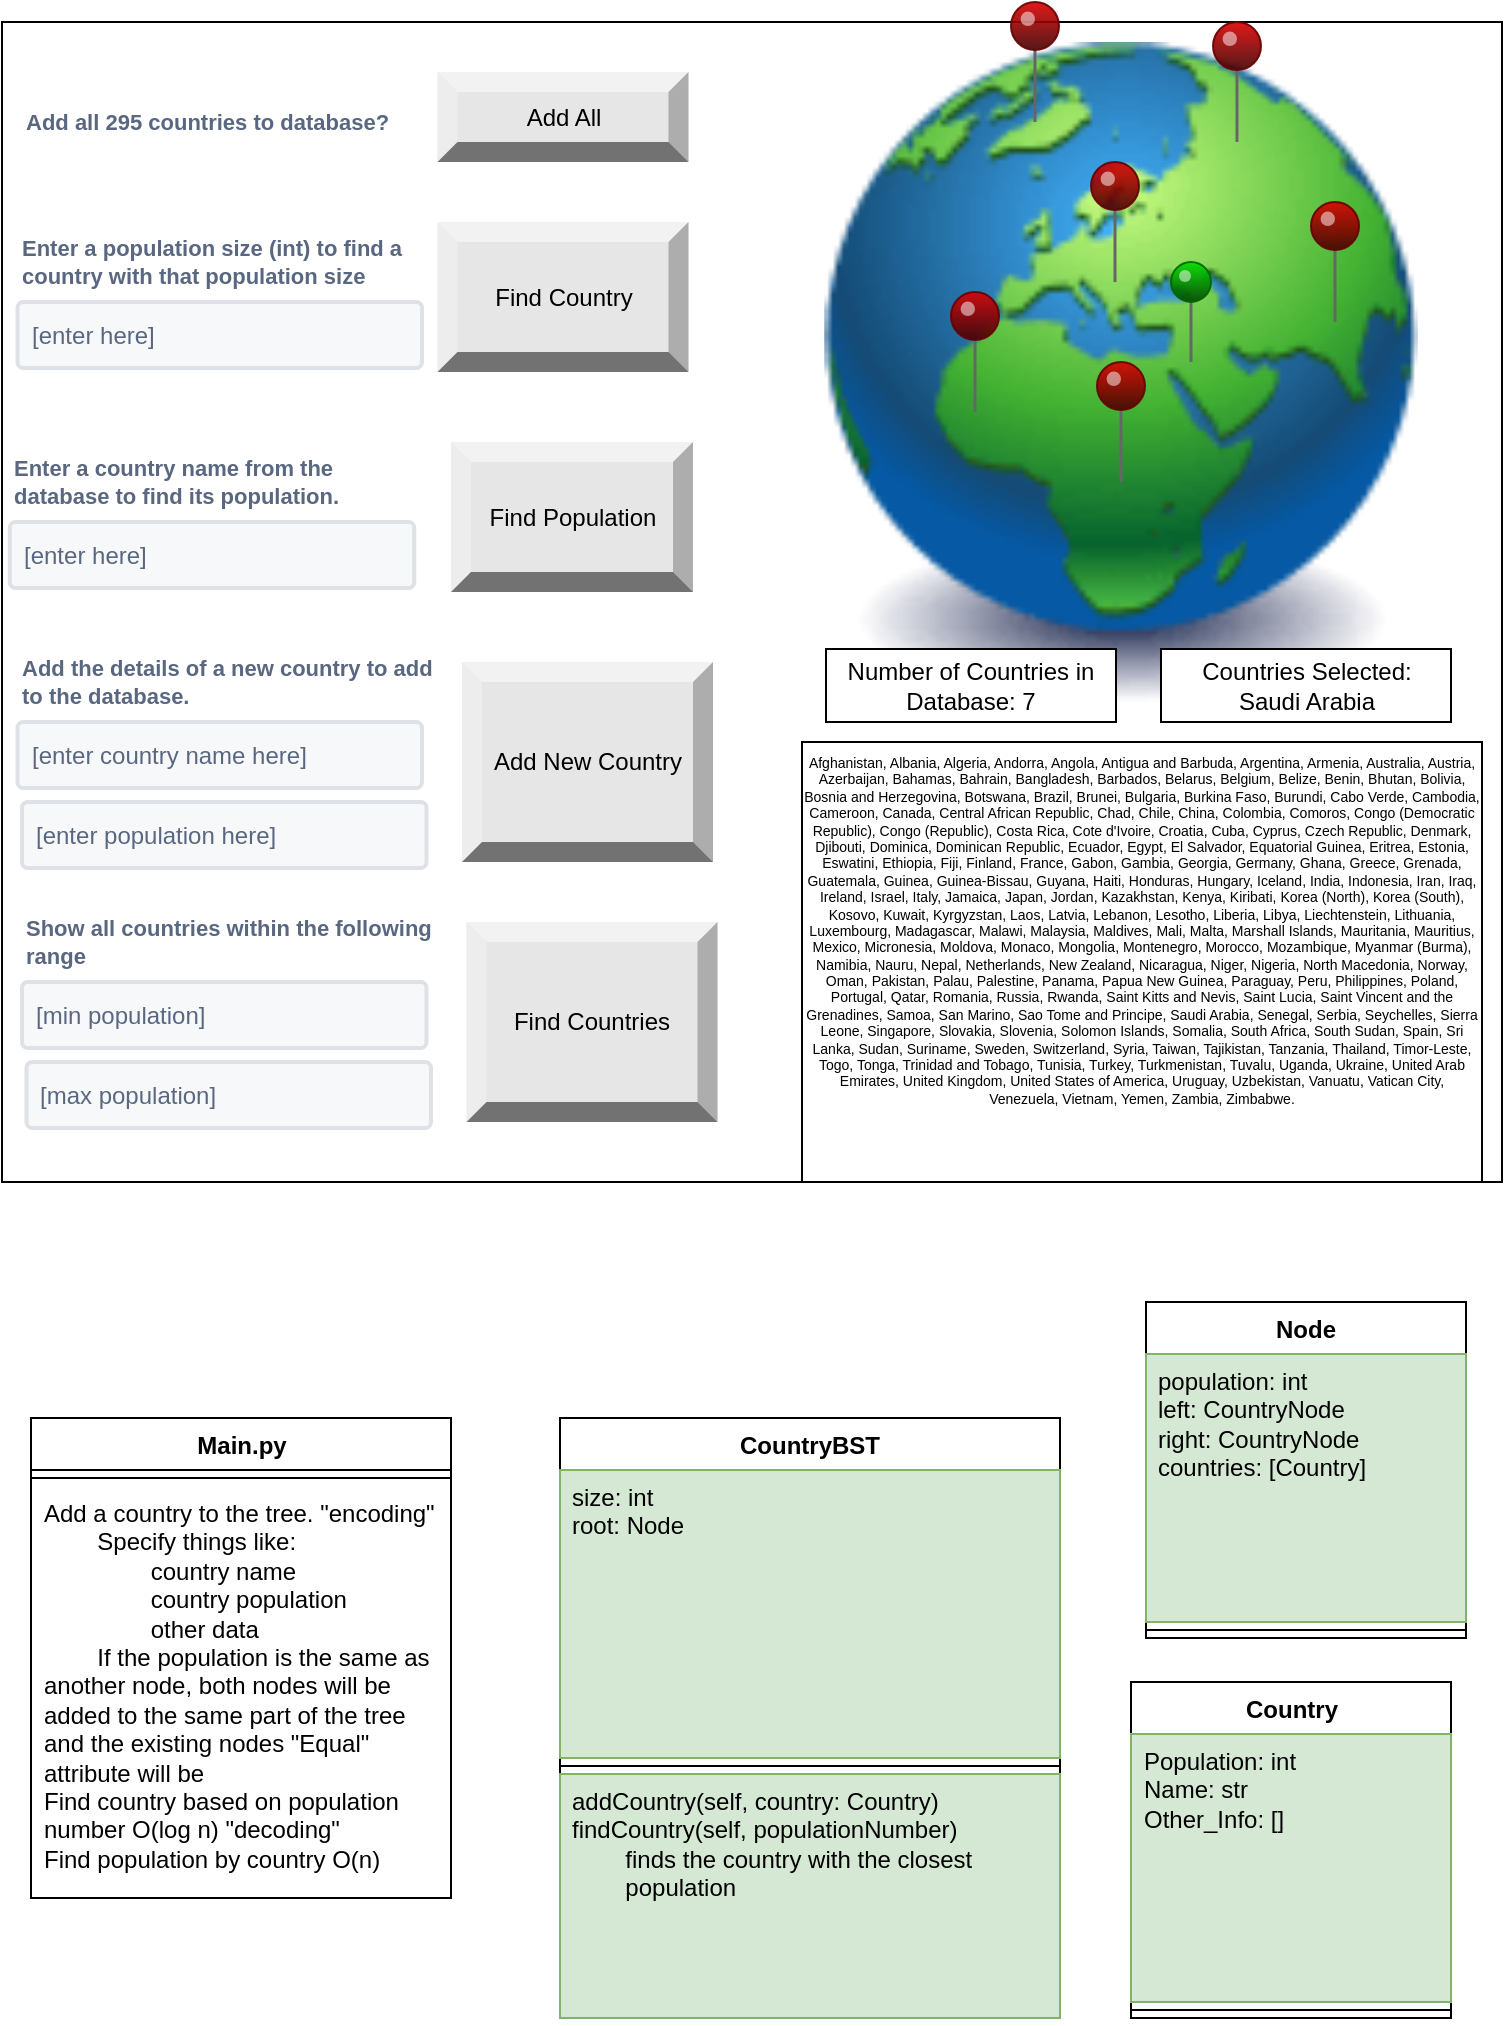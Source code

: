 <mxfile version="21.6.7" type="device" pages="2">
  <diagram name="UML" id="LG2GgT0AXcCSSvdmxa8D">
    <mxGraphModel dx="1509" dy="789" grid="1" gridSize="10" guides="1" tooltips="1" connect="1" arrows="1" fold="1" page="1" pageScale="1" pageWidth="850" pageHeight="1100" math="0" shadow="0">
      <root>
        <mxCell id="0" />
        <mxCell id="1" parent="0" />
        <mxCell id="YZQNKuaAWGe_UJEVItO6-1" value="" style="rounded=0;whiteSpace=wrap;html=1;align=left;verticalAlign=top;" parent="1" vertex="1">
          <mxGeometry x="50" y="40" width="750" height="580" as="geometry" />
        </mxCell>
        <mxCell id="8vqWgW9eamjROJVY-cZS-2" value="CountryBST" style="swimlane;fontStyle=1;align=center;verticalAlign=top;childLayout=stackLayout;horizontal=1;startSize=26;horizontalStack=0;resizeParent=1;resizeParentMax=0;resizeLast=0;collapsible=1;marginBottom=0;whiteSpace=wrap;html=1;" parent="1" vertex="1">
          <mxGeometry x="329" y="738" width="250" height="300" as="geometry" />
        </mxCell>
        <mxCell id="8vqWgW9eamjROJVY-cZS-3" value="size: int&lt;br&gt;root: Node" style="text;strokeColor=#82b366;fillColor=#d5e8d4;align=left;verticalAlign=top;spacingLeft=4;spacingRight=4;overflow=hidden;rotatable=0;points=[[0,0.5],[1,0.5]];portConstraint=eastwest;whiteSpace=wrap;html=1;" parent="8vqWgW9eamjROJVY-cZS-2" vertex="1">
          <mxGeometry y="26" width="250" height="144" as="geometry" />
        </mxCell>
        <mxCell id="8vqWgW9eamjROJVY-cZS-4" value="" style="line;strokeWidth=1;fillColor=none;align=left;verticalAlign=middle;spacingTop=-1;spacingLeft=3;spacingRight=3;rotatable=0;labelPosition=right;points=[];portConstraint=eastwest;strokeColor=inherit;" parent="8vqWgW9eamjROJVY-cZS-2" vertex="1">
          <mxGeometry y="170" width="250" height="8" as="geometry" />
        </mxCell>
        <mxCell id="8vqWgW9eamjROJVY-cZS-5" value="addCountry(self, country: Country)&lt;br&gt;findCountry(self, populationNumber)&lt;br&gt;&lt;span style=&quot;white-space: pre;&quot;&gt;&#x9;&lt;/span&gt;finds the country with the closest &lt;span style=&quot;white-space: pre;&quot;&gt;&#x9;&lt;/span&gt;population" style="text;strokeColor=#82b366;fillColor=#d5e8d4;align=left;verticalAlign=top;spacingLeft=4;spacingRight=4;overflow=hidden;rotatable=0;points=[[0,0.5],[1,0.5]];portConstraint=eastwest;whiteSpace=wrap;html=1;" parent="8vqWgW9eamjROJVY-cZS-2" vertex="1">
          <mxGeometry y="178" width="250" height="122" as="geometry" />
        </mxCell>
        <mxCell id="8vqWgW9eamjROJVY-cZS-6" value="Node" style="swimlane;fontStyle=1;align=center;verticalAlign=top;childLayout=stackLayout;horizontal=1;startSize=26;horizontalStack=0;resizeParent=1;resizeParentMax=0;resizeLast=0;collapsible=1;marginBottom=0;whiteSpace=wrap;html=1;" parent="1" vertex="1">
          <mxGeometry x="622" y="680" width="160" height="168" as="geometry" />
        </mxCell>
        <mxCell id="8vqWgW9eamjROJVY-cZS-7" value="population: int&lt;br&gt;left: CountryNode&lt;br&gt;right: CountryNode&lt;br&gt;countries: [Country]" style="text;strokeColor=#82b366;fillColor=#d5e8d4;align=left;verticalAlign=top;spacingLeft=4;spacingRight=4;overflow=hidden;rotatable=0;points=[[0,0.5],[1,0.5]];portConstraint=eastwest;whiteSpace=wrap;html=1;" parent="8vqWgW9eamjROJVY-cZS-6" vertex="1">
          <mxGeometry y="26" width="160" height="134" as="geometry" />
        </mxCell>
        <mxCell id="8vqWgW9eamjROJVY-cZS-8" value="" style="line;strokeWidth=1;fillColor=none;align=left;verticalAlign=middle;spacingTop=-1;spacingLeft=3;spacingRight=3;rotatable=0;labelPosition=right;points=[];portConstraint=eastwest;strokeColor=inherit;" parent="8vqWgW9eamjROJVY-cZS-6" vertex="1">
          <mxGeometry y="160" width="160" height="8" as="geometry" />
        </mxCell>
        <mxCell id="Le9ZGHUbJOBv5nUOAs2q-1" value="Main.py" style="swimlane;fontStyle=1;align=center;verticalAlign=top;childLayout=stackLayout;horizontal=1;startSize=26;horizontalStack=0;resizeParent=1;resizeParentMax=0;resizeLast=0;collapsible=1;marginBottom=0;whiteSpace=wrap;html=1;" parent="1" vertex="1">
          <mxGeometry x="64.5" y="738" width="210" height="240" as="geometry" />
        </mxCell>
        <mxCell id="Le9ZGHUbJOBv5nUOAs2q-3" value="" style="line;strokeWidth=1;fillColor=none;align=left;verticalAlign=middle;spacingTop=-1;spacingLeft=3;spacingRight=3;rotatable=0;labelPosition=right;points=[];portConstraint=eastwest;strokeColor=inherit;" parent="Le9ZGHUbJOBv5nUOAs2q-1" vertex="1">
          <mxGeometry y="26" width="210" height="8" as="geometry" />
        </mxCell>
        <mxCell id="Le9ZGHUbJOBv5nUOAs2q-4" value="Add a country to the tree. &quot;encoding&quot;&lt;br&gt;&lt;span style=&quot;white-space: pre;&quot;&gt;&#x9;&lt;/span&gt;Specify things like:&lt;br&gt;&lt;span style=&quot;white-space: pre;&quot;&gt;&#x9;&lt;span style=&quot;white-space: pre;&quot;&gt;&#x9;&lt;/span&gt;&lt;/span&gt;country name&lt;br&gt;&lt;span style=&quot;white-space: pre;&quot;&gt;&lt;span style=&quot;white-space: pre;&quot;&gt;&#x9;&lt;/span&gt;&#x9;&lt;/span&gt;country population&lt;br&gt;&lt;span style=&quot;white-space: pre;&quot;&gt;&#x9;&lt;span style=&quot;white-space: pre;&quot;&gt;&#x9;&lt;/span&gt;&lt;/span&gt;other data&lt;br&gt;&lt;span style=&quot;white-space: pre;&quot;&gt;&#x9;&lt;/span&gt;If the population is the same as another node, both nodes will be added to the same part of the tree and the existing nodes &quot;Equal&quot; attribute will be&amp;nbsp;&lt;br&gt;Find country based on population number O(log n) &quot;decoding&quot;&lt;br&gt;Find population by country O(n)" style="text;strokeColor=none;fillColor=none;align=left;verticalAlign=top;spacingLeft=4;spacingRight=4;overflow=hidden;rotatable=0;points=[[0,0.5],[1,0.5]];portConstraint=eastwest;whiteSpace=wrap;html=1;" parent="Le9ZGHUbJOBv5nUOAs2q-1" vertex="1">
          <mxGeometry y="34" width="210" height="206" as="geometry" />
        </mxCell>
        <mxCell id="qQyfUhFvTOuh4YSO557C-1" value="Country" style="swimlane;fontStyle=1;align=center;verticalAlign=top;childLayout=stackLayout;horizontal=1;startSize=26;horizontalStack=0;resizeParent=1;resizeParentMax=0;resizeLast=0;collapsible=1;marginBottom=0;whiteSpace=wrap;html=1;" parent="1" vertex="1">
          <mxGeometry x="614.5" y="870" width="160" height="168" as="geometry" />
        </mxCell>
        <mxCell id="qQyfUhFvTOuh4YSO557C-2" value="Population: int&lt;br&gt;Name: str&lt;br&gt;Other_Info: []" style="text;strokeColor=#82b366;fillColor=#d5e8d4;align=left;verticalAlign=top;spacingLeft=4;spacingRight=4;overflow=hidden;rotatable=0;points=[[0,0.5],[1,0.5]];portConstraint=eastwest;whiteSpace=wrap;html=1;" parent="qQyfUhFvTOuh4YSO557C-1" vertex="1">
          <mxGeometry y="26" width="160" height="134" as="geometry" />
        </mxCell>
        <mxCell id="qQyfUhFvTOuh4YSO557C-3" value="" style="line;strokeWidth=1;fillColor=none;align=left;verticalAlign=middle;spacingTop=-1;spacingLeft=3;spacingRight=3;rotatable=0;labelPosition=right;points=[];portConstraint=eastwest;strokeColor=inherit;" parent="qQyfUhFvTOuh4YSO557C-1" vertex="1">
          <mxGeometry y="160" width="160" height="8" as="geometry" />
        </mxCell>
        <mxCell id="YZQNKuaAWGe_UJEVItO6-4" value="" style="image;html=1;image=img/lib/clip_art/general/Earth_globe_128x128.png" parent="1" vertex="1">
          <mxGeometry x="444.5" y="50" width="330" height="330" as="geometry" />
        </mxCell>
        <mxCell id="YZQNKuaAWGe_UJEVItO6-6" value="" style="verticalLabelPosition=top;html=1;shadow=0;dashed=0;verticalAlign=bottom;strokeWidth=1;shape=mxgraph.ios.iPin;fillColor2=#00dd00;fillColor3=#004400;strokeColor=#006600;" parent="1" vertex="1">
          <mxGeometry x="634.5" y="160" width="20" height="50" as="geometry" />
        </mxCell>
        <mxCell id="YZQNKuaAWGe_UJEVItO6-9" value="" style="verticalLabelPosition=top;html=1;shadow=0;dashed=0;verticalAlign=bottom;strokeWidth=1;shape=mxgraph.ios.iPin;fillColor2=#dd0000;fillColor3=#440000;strokeColor=#660000;" parent="1" vertex="1">
          <mxGeometry x="597.5" y="210" width="24" height="60" as="geometry" />
        </mxCell>
        <mxCell id="YZQNKuaAWGe_UJEVItO6-10" value="" style="verticalLabelPosition=top;html=1;shadow=0;dashed=0;verticalAlign=bottom;strokeWidth=1;shape=mxgraph.ios.iPin;fillColor2=#dd0000;fillColor3=#440000;strokeColor=#660000;" parent="1" vertex="1">
          <mxGeometry x="704.5" y="130" width="24" height="60" as="geometry" />
        </mxCell>
        <mxCell id="YZQNKuaAWGe_UJEVItO6-11" value="" style="verticalLabelPosition=top;html=1;shadow=0;dashed=0;verticalAlign=bottom;strokeWidth=1;shape=mxgraph.ios.iPin;fillColor2=#dd0000;fillColor3=#440000;strokeColor=#660000;" parent="1" vertex="1">
          <mxGeometry x="594.5" y="110" width="24" height="60" as="geometry" />
        </mxCell>
        <mxCell id="YZQNKuaAWGe_UJEVItO6-12" value="" style="verticalLabelPosition=top;html=1;shadow=0;dashed=0;verticalAlign=bottom;strokeWidth=1;shape=mxgraph.ios.iPin;fillColor2=#dd0000;fillColor3=#440000;strokeColor=#660000;" parent="1" vertex="1">
          <mxGeometry x="554.5" y="30" width="24" height="60" as="geometry" />
        </mxCell>
        <mxCell id="YZQNKuaAWGe_UJEVItO6-13" value="" style="verticalLabelPosition=top;html=1;shadow=0;dashed=0;verticalAlign=bottom;strokeWidth=1;shape=mxgraph.ios.iPin;fillColor2=#dd0000;fillColor3=#440000;strokeColor=#660000;" parent="1" vertex="1">
          <mxGeometry x="524.5" y="175" width="24" height="60" as="geometry" />
        </mxCell>
        <mxCell id="YZQNKuaAWGe_UJEVItO6-14" value="" style="verticalLabelPosition=top;html=1;shadow=0;dashed=0;verticalAlign=bottom;strokeWidth=1;shape=mxgraph.ios.iPin;fillColor2=#dd0000;fillColor3=#440000;strokeColor=#660000;" parent="1" vertex="1">
          <mxGeometry x="655.5" y="40" width="24" height="60" as="geometry" />
        </mxCell>
        <mxCell id="YZQNKuaAWGe_UJEVItO6-15" value="Add All" style="labelPosition=center;verticalLabelPosition=middle;align=center;html=1;shape=mxgraph.basic.shaded_button;dx=10;fillColor=#E6E6E6;strokeColor=none;whiteSpace=wrap;" parent="1" vertex="1">
          <mxGeometry x="267.75" y="65" width="125.5" height="45" as="geometry" />
        </mxCell>
        <mxCell id="YZQNKuaAWGe_UJEVItO6-16" value="Find Country" style="labelPosition=center;verticalLabelPosition=middle;align=center;html=1;shape=mxgraph.basic.shaded_button;dx=10;fillColor=#E6E6E6;strokeColor=none;whiteSpace=wrap;" parent="1" vertex="1">
          <mxGeometry x="267.75" y="140" width="125.5" height="75" as="geometry" />
        </mxCell>
        <mxCell id="YZQNKuaAWGe_UJEVItO6-17" value="Find Population" style="labelPosition=center;verticalLabelPosition=middle;align=center;html=1;shape=mxgraph.basic.shaded_button;dx=10;fillColor=#E6E6E6;strokeColor=none;whiteSpace=wrap;" parent="1" vertex="1">
          <mxGeometry x="274.5" y="250" width="121" height="75" as="geometry" />
        </mxCell>
        <mxCell id="YZQNKuaAWGe_UJEVItO6-18" value="Add New Country" style="labelPosition=center;verticalLabelPosition=middle;align=center;html=1;shape=mxgraph.basic.shaded_button;dx=10;fillColor=#E6E6E6;strokeColor=none;whiteSpace=wrap;" parent="1" vertex="1">
          <mxGeometry x="280" y="360" width="125.5" height="100" as="geometry" />
        </mxCell>
        <mxCell id="YZQNKuaAWGe_UJEVItO6-24" value="Enter a population size (int) to find a country with that population size" style="fillColor=none;strokeColor=none;html=1;fontSize=11;fontStyle=0;align=left;fontColor=#596780;fontStyle=1;fontSize=11;whiteSpace=wrap;" parent="1" vertex="1">
          <mxGeometry x="57.75" y="140" width="210" height="40" as="geometry" />
        </mxCell>
        <mxCell id="YZQNKuaAWGe_UJEVItO6-25" value="[enter here]" style="rounded=1;arcSize=9;fillColor=#F7F8F9;align=left;spacingLeft=5;strokeColor=#DEE1E6;html=1;strokeWidth=2;fontColor=#596780;fontSize=12" parent="1" vertex="1">
          <mxGeometry x="57.75" y="180" width="202.25" height="33" as="geometry" />
        </mxCell>
        <mxCell id="YZQNKuaAWGe_UJEVItO6-26" value="Add all 295 countries to database?" style="fillColor=none;strokeColor=none;html=1;fontSize=11;fontStyle=0;align=left;fontColor=#596780;fontStyle=1;fontSize=11;whiteSpace=wrap;" parent="1" vertex="1">
          <mxGeometry x="60" y="70" width="210" height="40" as="geometry" />
        </mxCell>
        <mxCell id="YZQNKuaAWGe_UJEVItO6-27" value="Enter a country name from the database to find its population." style="fillColor=none;strokeColor=none;html=1;fontSize=11;fontStyle=0;align=left;fontColor=#596780;fontStyle=1;fontSize=11;whiteSpace=wrap;" parent="1" vertex="1">
          <mxGeometry x="53.87" y="250" width="210" height="40" as="geometry" />
        </mxCell>
        <mxCell id="YZQNKuaAWGe_UJEVItO6-28" value="[enter here]" style="rounded=1;arcSize=9;fillColor=#F7F8F9;align=left;spacingLeft=5;strokeColor=#DEE1E6;html=1;strokeWidth=2;fontColor=#596780;fontSize=12" parent="1" vertex="1">
          <mxGeometry x="53.87" y="290" width="202.25" height="33" as="geometry" />
        </mxCell>
        <mxCell id="YZQNKuaAWGe_UJEVItO6-29" value="Add the details of a new country to add to the database." style="fillColor=none;strokeColor=none;html=1;fontSize=11;fontStyle=0;align=left;fontColor=#596780;fontStyle=1;fontSize=11;whiteSpace=wrap;" parent="1" vertex="1">
          <mxGeometry x="57.75" y="350" width="210" height="40" as="geometry" />
        </mxCell>
        <mxCell id="YZQNKuaAWGe_UJEVItO6-30" value="[enter country name here]" style="rounded=1;arcSize=9;fillColor=#F7F8F9;align=left;spacingLeft=5;strokeColor=#DEE1E6;html=1;strokeWidth=2;fontColor=#596780;fontSize=12" parent="1" vertex="1">
          <mxGeometry x="57.75" y="390" width="202.25" height="33" as="geometry" />
        </mxCell>
        <mxCell id="YZQNKuaAWGe_UJEVItO6-31" value="[enter population here]" style="rounded=1;arcSize=9;fillColor=#F7F8F9;align=left;spacingLeft=5;strokeColor=#DEE1E6;html=1;strokeWidth=2;fontColor=#596780;fontSize=12" parent="1" vertex="1">
          <mxGeometry x="60" y="430" width="202.25" height="33" as="geometry" />
        </mxCell>
        <mxCell id="YZQNKuaAWGe_UJEVItO6-32" value="Number of Countries in Database: 7" style="rounded=0;whiteSpace=wrap;html=1;" parent="1" vertex="1">
          <mxGeometry x="462" y="353.5" width="145" height="36.5" as="geometry" />
        </mxCell>
        <mxCell id="YZQNKuaAWGe_UJEVItO6-33" value="Countries Selected:&lt;br&gt;Saudi Arabia" style="rounded=0;whiteSpace=wrap;html=1;" parent="1" vertex="1">
          <mxGeometry x="629.5" y="353.5" width="145" height="36.5" as="geometry" />
        </mxCell>
        <mxCell id="YZQNKuaAWGe_UJEVItO6-34" value="" style="verticalLabelPosition=top;html=1;shadow=0;dashed=0;verticalAlign=bottom;strokeWidth=1;shape=mxgraph.ios.iPin;fillColor2=#00dd00;fillColor3=#004400;strokeColor=#006600;" parent="1" vertex="1">
          <mxGeometry x="760" y="413" width="20" height="50" as="geometry" />
        </mxCell>
        <mxCell id="2PS38w_QQBw4tdP1ju8R-2" value="Find Countries" style="labelPosition=center;verticalLabelPosition=middle;align=center;html=1;shape=mxgraph.basic.shaded_button;dx=10;fillColor=#E6E6E6;strokeColor=none;whiteSpace=wrap;" vertex="1" parent="1">
          <mxGeometry x="282.25" y="490" width="125.5" height="100" as="geometry" />
        </mxCell>
        <mxCell id="2PS38w_QQBw4tdP1ju8R-3" value="Show all countries within the following range" style="fillColor=none;strokeColor=none;html=1;fontSize=11;fontStyle=0;align=left;fontColor=#596780;fontStyle=1;fontSize=11;whiteSpace=wrap;" vertex="1" parent="1">
          <mxGeometry x="60" y="480" width="210" height="40" as="geometry" />
        </mxCell>
        <mxCell id="2PS38w_QQBw4tdP1ju8R-4" value="[min population]" style="rounded=1;arcSize=9;fillColor=#F7F8F9;align=left;spacingLeft=5;strokeColor=#DEE1E6;html=1;strokeWidth=2;fontColor=#596780;fontSize=12" vertex="1" parent="1">
          <mxGeometry x="60" y="520" width="202.25" height="33" as="geometry" />
        </mxCell>
        <mxCell id="2PS38w_QQBw4tdP1ju8R-5" value="[max population]" style="rounded=1;arcSize=9;fillColor=#F7F8F9;align=left;spacingLeft=5;strokeColor=#DEE1E6;html=1;strokeWidth=2;fontColor=#596780;fontSize=12" vertex="1" parent="1">
          <mxGeometry x="62.25" y="560" width="202.25" height="33" as="geometry" />
        </mxCell>
        <mxCell id="2PS38w_QQBw4tdP1ju8R-6" value="Afghanistan, Albania, Algeria, Andorra, Angola, Antigua and Barbuda, Argentina, Armenia, Australia, Austria, Azerbaijan, Bahamas, Bahrain, Bangladesh, Barbados, Belarus, Belgium, Belize, Benin, Bhutan, Bolivia, Bosnia and Herzegovina, Botswana, Brazil, Brunei, Bulgaria, Burkina Faso, Burundi, Cabo Verde, Cambodia, Cameroon, Canada, Central African Republic, Chad, Chile, China, Colombia, Comoros, Congo (Democratic Republic), Congo (Republic), Costa Rica, Cote d&#39;Ivoire, Croatia, Cuba, Cyprus, Czech Republic, Denmark, Djibouti, Dominica, Dominican Republic, Ecuador, Egypt, El Salvador, Equatorial Guinea, Eritrea, Estonia, Eswatini, Ethiopia, Fiji, Finland, France, Gabon, Gambia, Georgia, Germany, Ghana, Greece, Grenada, Guatemala, Guinea, Guinea-Bissau, Guyana, Haiti, Honduras, Hungary, Iceland, India, Indonesia, Iran, Iraq, Ireland, Israel, Italy, Jamaica, Japan, Jordan, Kazakhstan, Kenya, Kiribati, Korea (North), Korea (South), Kosovo, Kuwait, Kyrgyzstan, Laos, Latvia, Lebanon, Lesotho, Liberia, Libya, Liechtenstein, Lithuania, Luxembourg, Madagascar, Malawi, Malaysia, Maldives, Mali, Malta, Marshall Islands, Mauritania, Mauritius, Mexico, Micronesia, Moldova, Monaco, Mongolia, Montenegro, Morocco, Mozambique, Myanmar (Burma), Namibia, Nauru, Nepal, Netherlands, New Zealand, Nicaragua, Niger, Nigeria, North Macedonia, Norway, Oman, Pakistan, Palau, Palestine, Panama, Papua New Guinea, Paraguay, Peru, Philippines, Poland, Portugal, Qatar, Romania, Russia, Rwanda, Saint Kitts and Nevis, Saint Lucia, Saint Vincent and the Grenadines, Samoa, San Marino, Sao Tome and Principe, Saudi Arabia, Senegal, Serbia, Seychelles, Sierra Leone, Singapore, Slovakia, Slovenia, Solomon Islands, Somalia, South Africa, South Sudan, Spain, Sri Lanka, Sudan, Suriname, Sweden, Switzerland, Syria, Taiwan, Tajikistan, Tanzania, Thailand, Timor-Leste, Togo, Tonga, Trinidad and Tobago, Tunisia, Turkey, Turkmenistan, Tuvalu, Uganda, Ukraine, United Arab Emirates, United Kingdom, United States of America, Uruguay, Uzbekistan, Vanuatu, Vatican City, Venezuela, Vietnam, Yemen, Zambia, Zimbabwe." style="rounded=0;whiteSpace=wrap;html=1;fontSize=7;verticalAlign=top;" vertex="1" parent="1">
          <mxGeometry x="450" y="400" width="340" height="220" as="geometry" />
        </mxCell>
      </root>
    </mxGraphModel>
  </diagram>
  <diagram id="VvNZIYlG8AK_VhCek9wF" name="Example">
    <mxGraphModel dx="1434" dy="750" grid="1" gridSize="10" guides="1" tooltips="1" connect="1" arrows="1" fold="1" page="1" pageScale="1" pageWidth="850" pageHeight="1100" math="0" shadow="0">
      <root>
        <mxCell id="0" />
        <mxCell id="1" parent="0" />
        <mxCell id="i1PoATmtbnYausqxfD9x-1" value="152M" style="ellipse;whiteSpace=wrap;html=1;aspect=fixed;" parent="1" vertex="1">
          <mxGeometry x="360" y="40" width="80" height="80" as="geometry" />
        </mxCell>
        <mxCell id="i1PoATmtbnYausqxfD9x-8" value="" style="endArrow=classic;html=1;rounded=0;exitX=0;exitY=1;exitDx=0;exitDy=0;entryX=1;entryY=0;entryDx=0;entryDy=0;" parent="1" source="i1PoATmtbnYausqxfD9x-1" edge="1">
          <mxGeometry width="50" height="50" relative="1" as="geometry">
            <mxPoint x="400" y="210" as="sourcePoint" />
            <mxPoint x="328.284" y="161.716" as="targetPoint" />
          </mxGeometry>
        </mxCell>
        <mxCell id="i1PoATmtbnYausqxfD9x-9" value="" style="endArrow=classic;html=1;rounded=0;exitX=0.913;exitY=0.775;exitDx=0;exitDy=0;exitPerimeter=0;entryX=0;entryY=0;entryDx=0;entryDy=0;" parent="1" source="i1PoATmtbnYausqxfD9x-1" target="i1PoATmtbnYausqxfD9x-14" edge="1">
          <mxGeometry width="50" height="50" relative="1" as="geometry">
            <mxPoint x="503.72" y="108" as="sourcePoint" />
            <mxPoint x="461.716" y="161.716" as="targetPoint" />
          </mxGeometry>
        </mxCell>
        <mxCell id="i1PoATmtbnYausqxfD9x-11" value="50M" style="ellipse;whiteSpace=wrap;html=1;aspect=fixed;" parent="1" vertex="1">
          <mxGeometry x="271.72" y="160" width="80" height="80" as="geometry" />
        </mxCell>
        <mxCell id="i1PoATmtbnYausqxfD9x-12" value="" style="endArrow=classic;html=1;rounded=0;exitX=0;exitY=1;exitDx=0;exitDy=0;entryX=1;entryY=0;entryDx=0;entryDy=0;" parent="1" source="i1PoATmtbnYausqxfD9x-11" target="i1PoATmtbnYausqxfD9x-26" edge="1">
          <mxGeometry width="50" height="50" relative="1" as="geometry">
            <mxPoint x="311.72" y="330" as="sourcePoint" />
            <mxPoint x="240.004" y="281.716" as="targetPoint" />
          </mxGeometry>
        </mxCell>
        <mxCell id="i1PoATmtbnYausqxfD9x-14" value="167M" style="ellipse;whiteSpace=wrap;html=1;aspect=fixed;" parent="1" vertex="1">
          <mxGeometry x="456.72" y="160" width="80" height="80" as="geometry" />
        </mxCell>
        <mxCell id="i1PoATmtbnYausqxfD9x-16" value="" style="endArrow=classic;html=1;rounded=0;exitX=0.913;exitY=0.775;exitDx=0;exitDy=0;exitPerimeter=0;" parent="1" source="i1PoATmtbnYausqxfD9x-14" target="i1PoATmtbnYausqxfD9x-17" edge="1">
          <mxGeometry width="50" height="50" relative="1" as="geometry">
            <mxPoint x="600.44" y="228" as="sourcePoint" />
            <mxPoint x="558.436" y="281.716" as="targetPoint" />
          </mxGeometry>
        </mxCell>
        <mxCell id="i1PoATmtbnYausqxfD9x-17" value="300M" style="ellipse;whiteSpace=wrap;html=1;aspect=fixed;" parent="1" vertex="1">
          <mxGeometry x="551.72" y="270" width="80" height="80" as="geometry" />
        </mxCell>
        <mxCell id="i1PoATmtbnYausqxfD9x-18" value="" style="endArrow=classic;html=1;rounded=0;exitX=0;exitY=1;exitDx=0;exitDy=0;" parent="1" source="i1PoATmtbnYausqxfD9x-17" edge="1">
          <mxGeometry width="50" height="50" relative="1" as="geometry">
            <mxPoint x="591.72" y="440" as="sourcePoint" />
            <mxPoint x="520" y="392" as="targetPoint" />
          </mxGeometry>
        </mxCell>
        <mxCell id="i1PoATmtbnYausqxfD9x-19" value="" style="endArrow=classic;html=1;rounded=0;exitX=0.913;exitY=0.775;exitDx=0;exitDy=0;exitPerimeter=0;entryX=0;entryY=0;entryDx=0;entryDy=0;" parent="1" source="i1PoATmtbnYausqxfD9x-17" target="i1PoATmtbnYausqxfD9x-23" edge="1">
          <mxGeometry width="50" height="50" relative="1" as="geometry">
            <mxPoint x="695.44" y="338" as="sourcePoint" />
            <mxPoint x="653.436" y="391.716" as="targetPoint" />
          </mxGeometry>
        </mxCell>
        <mxCell id="i1PoATmtbnYausqxfD9x-20" value="189M" style="ellipse;whiteSpace=wrap;html=1;aspect=fixed;" parent="1" vertex="1">
          <mxGeometry x="456.72" y="380" width="80" height="80" as="geometry" />
        </mxCell>
        <mxCell id="i1PoATmtbnYausqxfD9x-23" value="1500M" style="ellipse;whiteSpace=wrap;html=1;aspect=fixed;" parent="1" vertex="1">
          <mxGeometry x="640" y="370" width="80" height="80" as="geometry" />
        </mxCell>
        <mxCell id="i1PoATmtbnYausqxfD9x-26" value="10M" style="ellipse;whiteSpace=wrap;html=1;aspect=fixed;" parent="1" vertex="1">
          <mxGeometry x="161.72" y="280" width="80" height="80" as="geometry" />
        </mxCell>
        <mxCell id="ssiJgW4VBgjyVgVByYA_-1" value="England" style="ellipse;whiteSpace=wrap;html=1;aspect=fixed;" vertex="1" parent="1">
          <mxGeometry x="333.28" y="470" width="80" height="80" as="geometry" />
        </mxCell>
        <mxCell id="ssiJgW4VBgjyVgVByYA_-2" value="" style="endArrow=classic;html=1;rounded=0;exitX=0;exitY=1;exitDx=0;exitDy=0;entryX=1;entryY=0;entryDx=0;entryDy=0;" edge="1" parent="1" source="ssiJgW4VBgjyVgVByYA_-1">
          <mxGeometry width="50" height="50" relative="1" as="geometry">
            <mxPoint x="373.28" y="640" as="sourcePoint" />
            <mxPoint x="301.564" y="591.716" as="targetPoint" />
          </mxGeometry>
        </mxCell>
        <mxCell id="ssiJgW4VBgjyVgVByYA_-3" value="" style="endArrow=classic;html=1;rounded=0;exitX=0.913;exitY=0.775;exitDx=0;exitDy=0;exitPerimeter=0;entryX=0;entryY=0;entryDx=0;entryDy=0;" edge="1" parent="1" source="ssiJgW4VBgjyVgVByYA_-1" target="ssiJgW4VBgjyVgVByYA_-5">
          <mxGeometry width="50" height="50" relative="1" as="geometry">
            <mxPoint x="477" y="538" as="sourcePoint" />
            <mxPoint x="434.996" y="591.716" as="targetPoint" />
          </mxGeometry>
        </mxCell>
        <mxCell id="ssiJgW4VBgjyVgVByYA_-4" value="Antigua" style="ellipse;whiteSpace=wrap;html=1;aspect=fixed;" vertex="1" parent="1">
          <mxGeometry x="245.0" y="590" width="80" height="80" as="geometry" />
        </mxCell>
        <mxCell id="ssiJgW4VBgjyVgVByYA_-5" value="France" style="ellipse;whiteSpace=wrap;html=1;aspect=fixed;" vertex="1" parent="1">
          <mxGeometry x="430" y="590" width="80" height="80" as="geometry" />
        </mxCell>
        <mxCell id="ssiJgW4VBgjyVgVByYA_-6" value="" style="endArrow=classic;html=1;rounded=0;exitX=0.913;exitY=0.775;exitDx=0;exitDy=0;exitPerimeter=0;" edge="1" parent="1" source="ssiJgW4VBgjyVgVByYA_-5" target="ssiJgW4VBgjyVgVByYA_-7">
          <mxGeometry width="50" height="50" relative="1" as="geometry">
            <mxPoint x="573.72" y="658" as="sourcePoint" />
            <mxPoint x="531.716" y="711.716" as="targetPoint" />
          </mxGeometry>
        </mxCell>
        <mxCell id="ssiJgW4VBgjyVgVByYA_-7" value="Germany" style="ellipse;whiteSpace=wrap;html=1;aspect=fixed;" vertex="1" parent="1">
          <mxGeometry x="525" y="700" width="80" height="80" as="geometry" />
        </mxCell>
      </root>
    </mxGraphModel>
  </diagram>
</mxfile>
